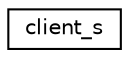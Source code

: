 digraph "Graphical Class Hierarchy"
{
 // LATEX_PDF_SIZE
  edge [fontname="Helvetica",fontsize="10",labelfontname="Helvetica",labelfontsize="10"];
  node [fontname="Helvetica",fontsize="10",shape=record];
  rankdir="LR";
  Node0 [label="client_s",height=0.2,width=0.4,color="black", fillcolor="white", style="filled",URL="$structclient__s.html",tooltip="Structure representing a client This structure represents a client in the game and a pointer next to ..."];
}
